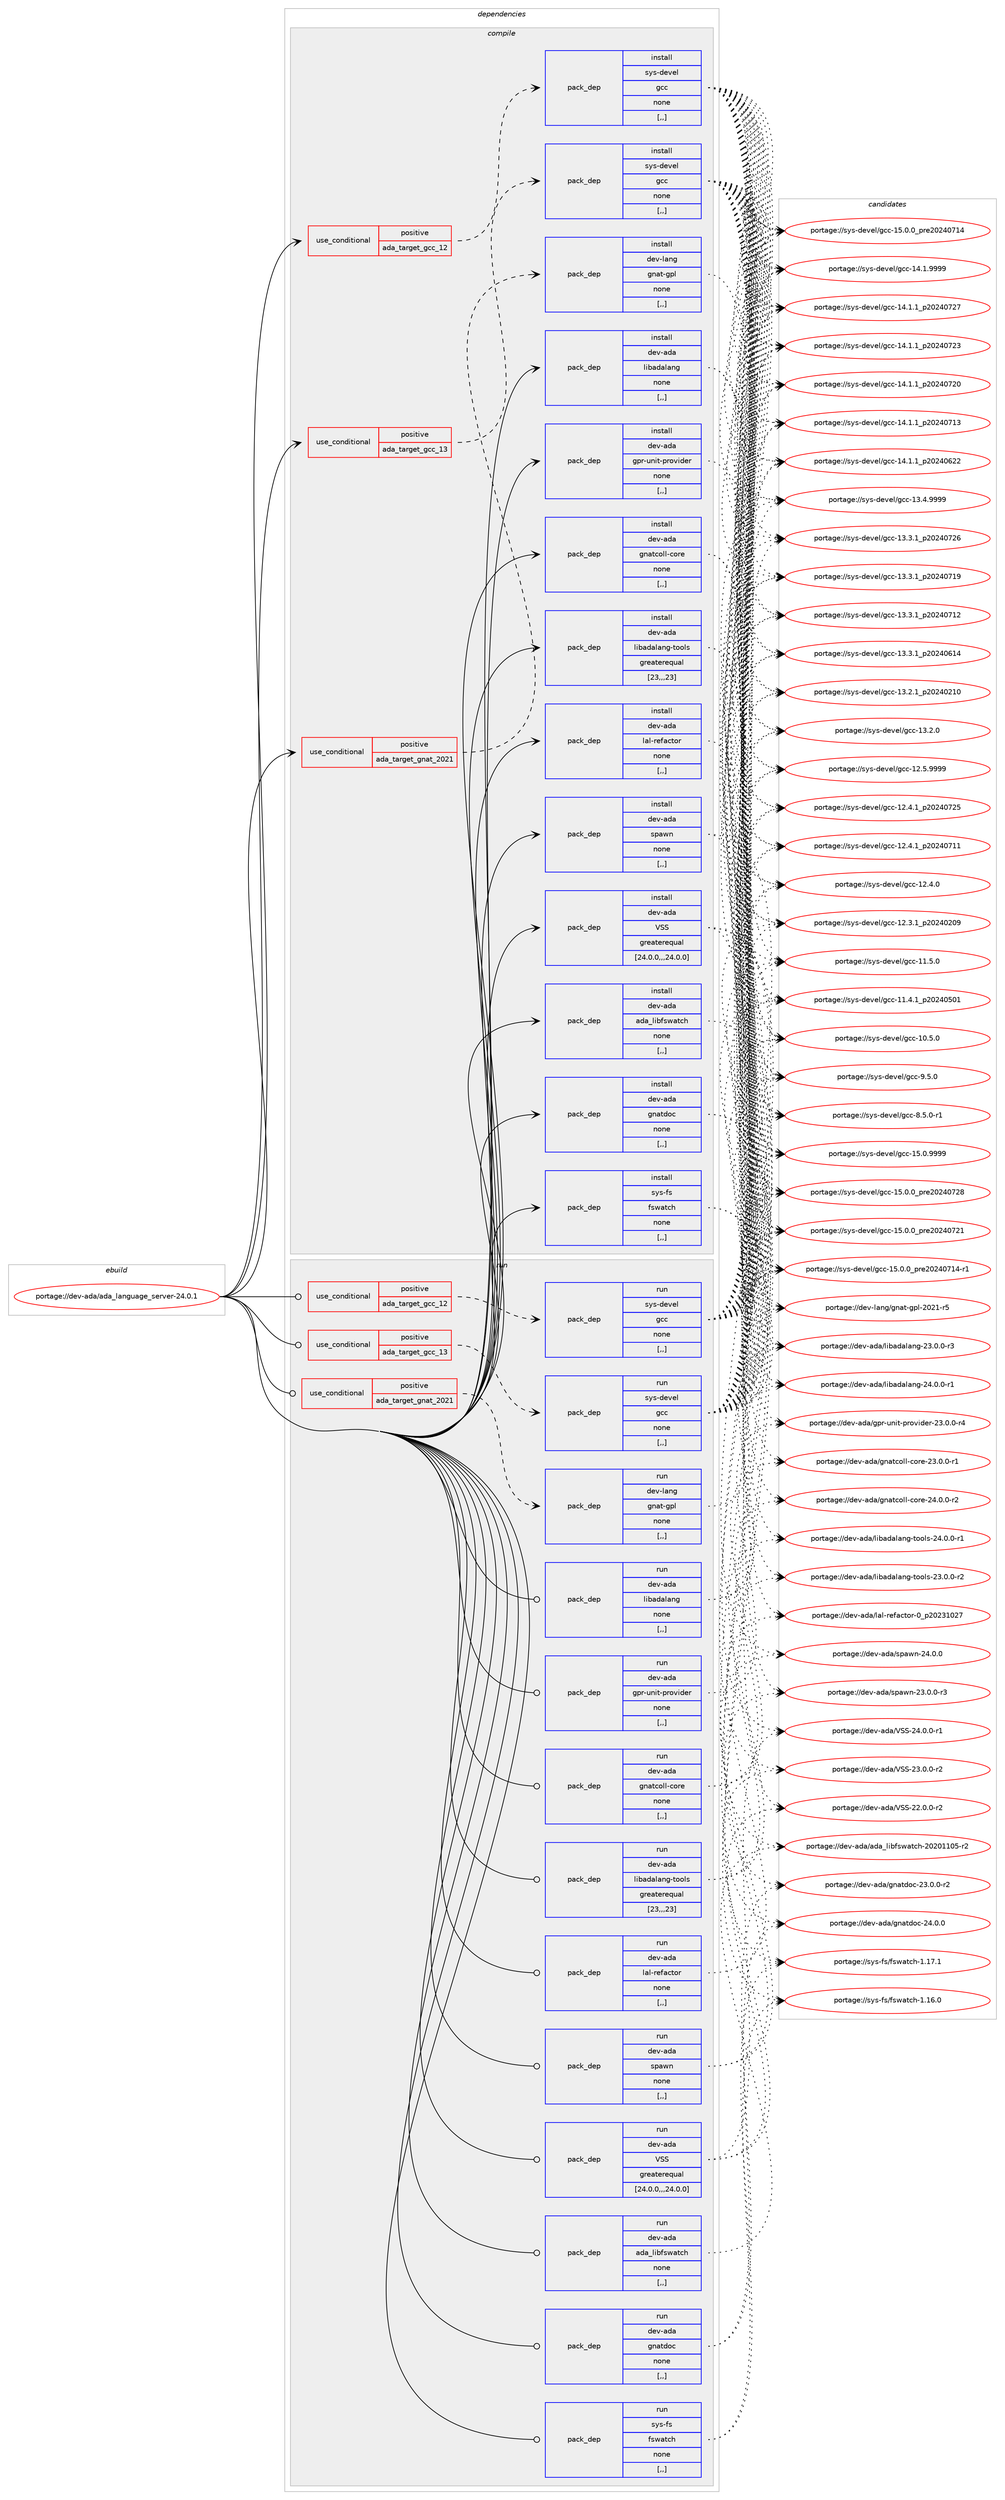 digraph prolog {

# *************
# Graph options
# *************

newrank=true;
concentrate=true;
compound=true;
graph [rankdir=LR,fontname=Helvetica,fontsize=10,ranksep=1.5];#, ranksep=2.5, nodesep=0.2];
edge  [arrowhead=vee];
node  [fontname=Helvetica,fontsize=10];

# **********
# The ebuild
# **********

subgraph cluster_leftcol {
color=gray;
label=<<i>ebuild</i>>;
id [label="portage://dev-ada/ada_language_server-24.0.1", color=red, width=4, href="../dev-ada/ada_language_server-24.0.1.svg"];
}

# ****************
# The dependencies
# ****************

subgraph cluster_midcol {
color=gray;
label=<<i>dependencies</i>>;
subgraph cluster_compile {
fillcolor="#eeeeee";
style=filled;
label=<<i>compile</i>>;
subgraph cond16474 {
dependency63810 [label=<<TABLE BORDER="0" CELLBORDER="1" CELLSPACING="0" CELLPADDING="4"><TR><TD ROWSPAN="3" CELLPADDING="10">use_conditional</TD></TR><TR><TD>positive</TD></TR><TR><TD>ada_target_gcc_12</TD></TR></TABLE>>, shape=none, color=red];
subgraph pack46416 {
dependency63811 [label=<<TABLE BORDER="0" CELLBORDER="1" CELLSPACING="0" CELLPADDING="4" WIDTH="220"><TR><TD ROWSPAN="6" CELLPADDING="30">pack_dep</TD></TR><TR><TD WIDTH="110">install</TD></TR><TR><TD>sys-devel</TD></TR><TR><TD>gcc</TD></TR><TR><TD>none</TD></TR><TR><TD>[,,]</TD></TR></TABLE>>, shape=none, color=blue];
}
dependency63810:e -> dependency63811:w [weight=20,style="dashed",arrowhead="vee"];
}
id:e -> dependency63810:w [weight=20,style="solid",arrowhead="vee"];
subgraph cond16475 {
dependency63812 [label=<<TABLE BORDER="0" CELLBORDER="1" CELLSPACING="0" CELLPADDING="4"><TR><TD ROWSPAN="3" CELLPADDING="10">use_conditional</TD></TR><TR><TD>positive</TD></TR><TR><TD>ada_target_gcc_13</TD></TR></TABLE>>, shape=none, color=red];
subgraph pack46417 {
dependency63813 [label=<<TABLE BORDER="0" CELLBORDER="1" CELLSPACING="0" CELLPADDING="4" WIDTH="220"><TR><TD ROWSPAN="6" CELLPADDING="30">pack_dep</TD></TR><TR><TD WIDTH="110">install</TD></TR><TR><TD>sys-devel</TD></TR><TR><TD>gcc</TD></TR><TR><TD>none</TD></TR><TR><TD>[,,]</TD></TR></TABLE>>, shape=none, color=blue];
}
dependency63812:e -> dependency63813:w [weight=20,style="dashed",arrowhead="vee"];
}
id:e -> dependency63812:w [weight=20,style="solid",arrowhead="vee"];
subgraph cond16476 {
dependency63814 [label=<<TABLE BORDER="0" CELLBORDER="1" CELLSPACING="0" CELLPADDING="4"><TR><TD ROWSPAN="3" CELLPADDING="10">use_conditional</TD></TR><TR><TD>positive</TD></TR><TR><TD>ada_target_gnat_2021</TD></TR></TABLE>>, shape=none, color=red];
subgraph pack46418 {
dependency63815 [label=<<TABLE BORDER="0" CELLBORDER="1" CELLSPACING="0" CELLPADDING="4" WIDTH="220"><TR><TD ROWSPAN="6" CELLPADDING="30">pack_dep</TD></TR><TR><TD WIDTH="110">install</TD></TR><TR><TD>dev-lang</TD></TR><TR><TD>gnat-gpl</TD></TR><TR><TD>none</TD></TR><TR><TD>[,,]</TD></TR></TABLE>>, shape=none, color=blue];
}
dependency63814:e -> dependency63815:w [weight=20,style="dashed",arrowhead="vee"];
}
id:e -> dependency63814:w [weight=20,style="solid",arrowhead="vee"];
subgraph pack46419 {
dependency63816 [label=<<TABLE BORDER="0" CELLBORDER="1" CELLSPACING="0" CELLPADDING="4" WIDTH="220"><TR><TD ROWSPAN="6" CELLPADDING="30">pack_dep</TD></TR><TR><TD WIDTH="110">install</TD></TR><TR><TD>dev-ada</TD></TR><TR><TD>VSS</TD></TR><TR><TD>greaterequal</TD></TR><TR><TD>[24.0.0,,,24.0.0]</TD></TR></TABLE>>, shape=none, color=blue];
}
id:e -> dependency63816:w [weight=20,style="solid",arrowhead="vee"];
subgraph pack46420 {
dependency63817 [label=<<TABLE BORDER="0" CELLBORDER="1" CELLSPACING="0" CELLPADDING="4" WIDTH="220"><TR><TD ROWSPAN="6" CELLPADDING="30">pack_dep</TD></TR><TR><TD WIDTH="110">install</TD></TR><TR><TD>dev-ada</TD></TR><TR><TD>ada_libfswatch</TD></TR><TR><TD>none</TD></TR><TR><TD>[,,]</TD></TR></TABLE>>, shape=none, color=blue];
}
id:e -> dependency63817:w [weight=20,style="solid",arrowhead="vee"];
subgraph pack46421 {
dependency63818 [label=<<TABLE BORDER="0" CELLBORDER="1" CELLSPACING="0" CELLPADDING="4" WIDTH="220"><TR><TD ROWSPAN="6" CELLPADDING="30">pack_dep</TD></TR><TR><TD WIDTH="110">install</TD></TR><TR><TD>dev-ada</TD></TR><TR><TD>gnatcoll-core</TD></TR><TR><TD>none</TD></TR><TR><TD>[,,]</TD></TR></TABLE>>, shape=none, color=blue];
}
id:e -> dependency63818:w [weight=20,style="solid",arrowhead="vee"];
subgraph pack46422 {
dependency63819 [label=<<TABLE BORDER="0" CELLBORDER="1" CELLSPACING="0" CELLPADDING="4" WIDTH="220"><TR><TD ROWSPAN="6" CELLPADDING="30">pack_dep</TD></TR><TR><TD WIDTH="110">install</TD></TR><TR><TD>dev-ada</TD></TR><TR><TD>gnatdoc</TD></TR><TR><TD>none</TD></TR><TR><TD>[,,]</TD></TR></TABLE>>, shape=none, color=blue];
}
id:e -> dependency63819:w [weight=20,style="solid",arrowhead="vee"];
subgraph pack46423 {
dependency63820 [label=<<TABLE BORDER="0" CELLBORDER="1" CELLSPACING="0" CELLPADDING="4" WIDTH="220"><TR><TD ROWSPAN="6" CELLPADDING="30">pack_dep</TD></TR><TR><TD WIDTH="110">install</TD></TR><TR><TD>dev-ada</TD></TR><TR><TD>gpr-unit-provider</TD></TR><TR><TD>none</TD></TR><TR><TD>[,,]</TD></TR></TABLE>>, shape=none, color=blue];
}
id:e -> dependency63820:w [weight=20,style="solid",arrowhead="vee"];
subgraph pack46424 {
dependency63821 [label=<<TABLE BORDER="0" CELLBORDER="1" CELLSPACING="0" CELLPADDING="4" WIDTH="220"><TR><TD ROWSPAN="6" CELLPADDING="30">pack_dep</TD></TR><TR><TD WIDTH="110">install</TD></TR><TR><TD>dev-ada</TD></TR><TR><TD>lal-refactor</TD></TR><TR><TD>none</TD></TR><TR><TD>[,,]</TD></TR></TABLE>>, shape=none, color=blue];
}
id:e -> dependency63821:w [weight=20,style="solid",arrowhead="vee"];
subgraph pack46425 {
dependency63822 [label=<<TABLE BORDER="0" CELLBORDER="1" CELLSPACING="0" CELLPADDING="4" WIDTH="220"><TR><TD ROWSPAN="6" CELLPADDING="30">pack_dep</TD></TR><TR><TD WIDTH="110">install</TD></TR><TR><TD>dev-ada</TD></TR><TR><TD>libadalang</TD></TR><TR><TD>none</TD></TR><TR><TD>[,,]</TD></TR></TABLE>>, shape=none, color=blue];
}
id:e -> dependency63822:w [weight=20,style="solid",arrowhead="vee"];
subgraph pack46426 {
dependency63823 [label=<<TABLE BORDER="0" CELLBORDER="1" CELLSPACING="0" CELLPADDING="4" WIDTH="220"><TR><TD ROWSPAN="6" CELLPADDING="30">pack_dep</TD></TR><TR><TD WIDTH="110">install</TD></TR><TR><TD>dev-ada</TD></TR><TR><TD>libadalang-tools</TD></TR><TR><TD>greaterequal</TD></TR><TR><TD>[23,,,23]</TD></TR></TABLE>>, shape=none, color=blue];
}
id:e -> dependency63823:w [weight=20,style="solid",arrowhead="vee"];
subgraph pack46427 {
dependency63824 [label=<<TABLE BORDER="0" CELLBORDER="1" CELLSPACING="0" CELLPADDING="4" WIDTH="220"><TR><TD ROWSPAN="6" CELLPADDING="30">pack_dep</TD></TR><TR><TD WIDTH="110">install</TD></TR><TR><TD>dev-ada</TD></TR><TR><TD>spawn</TD></TR><TR><TD>none</TD></TR><TR><TD>[,,]</TD></TR></TABLE>>, shape=none, color=blue];
}
id:e -> dependency63824:w [weight=20,style="solid",arrowhead="vee"];
subgraph pack46428 {
dependency63825 [label=<<TABLE BORDER="0" CELLBORDER="1" CELLSPACING="0" CELLPADDING="4" WIDTH="220"><TR><TD ROWSPAN="6" CELLPADDING="30">pack_dep</TD></TR><TR><TD WIDTH="110">install</TD></TR><TR><TD>sys-fs</TD></TR><TR><TD>fswatch</TD></TR><TR><TD>none</TD></TR><TR><TD>[,,]</TD></TR></TABLE>>, shape=none, color=blue];
}
id:e -> dependency63825:w [weight=20,style="solid",arrowhead="vee"];
}
subgraph cluster_compileandrun {
fillcolor="#eeeeee";
style=filled;
label=<<i>compile and run</i>>;
}
subgraph cluster_run {
fillcolor="#eeeeee";
style=filled;
label=<<i>run</i>>;
subgraph cond16477 {
dependency63826 [label=<<TABLE BORDER="0" CELLBORDER="1" CELLSPACING="0" CELLPADDING="4"><TR><TD ROWSPAN="3" CELLPADDING="10">use_conditional</TD></TR><TR><TD>positive</TD></TR><TR><TD>ada_target_gcc_12</TD></TR></TABLE>>, shape=none, color=red];
subgraph pack46429 {
dependency63827 [label=<<TABLE BORDER="0" CELLBORDER="1" CELLSPACING="0" CELLPADDING="4" WIDTH="220"><TR><TD ROWSPAN="6" CELLPADDING="30">pack_dep</TD></TR><TR><TD WIDTH="110">run</TD></TR><TR><TD>sys-devel</TD></TR><TR><TD>gcc</TD></TR><TR><TD>none</TD></TR><TR><TD>[,,]</TD></TR></TABLE>>, shape=none, color=blue];
}
dependency63826:e -> dependency63827:w [weight=20,style="dashed",arrowhead="vee"];
}
id:e -> dependency63826:w [weight=20,style="solid",arrowhead="odot"];
subgraph cond16478 {
dependency63828 [label=<<TABLE BORDER="0" CELLBORDER="1" CELLSPACING="0" CELLPADDING="4"><TR><TD ROWSPAN="3" CELLPADDING="10">use_conditional</TD></TR><TR><TD>positive</TD></TR><TR><TD>ada_target_gcc_13</TD></TR></TABLE>>, shape=none, color=red];
subgraph pack46430 {
dependency63829 [label=<<TABLE BORDER="0" CELLBORDER="1" CELLSPACING="0" CELLPADDING="4" WIDTH="220"><TR><TD ROWSPAN="6" CELLPADDING="30">pack_dep</TD></TR><TR><TD WIDTH="110">run</TD></TR><TR><TD>sys-devel</TD></TR><TR><TD>gcc</TD></TR><TR><TD>none</TD></TR><TR><TD>[,,]</TD></TR></TABLE>>, shape=none, color=blue];
}
dependency63828:e -> dependency63829:w [weight=20,style="dashed",arrowhead="vee"];
}
id:e -> dependency63828:w [weight=20,style="solid",arrowhead="odot"];
subgraph cond16479 {
dependency63830 [label=<<TABLE BORDER="0" CELLBORDER="1" CELLSPACING="0" CELLPADDING="4"><TR><TD ROWSPAN="3" CELLPADDING="10">use_conditional</TD></TR><TR><TD>positive</TD></TR><TR><TD>ada_target_gnat_2021</TD></TR></TABLE>>, shape=none, color=red];
subgraph pack46431 {
dependency63831 [label=<<TABLE BORDER="0" CELLBORDER="1" CELLSPACING="0" CELLPADDING="4" WIDTH="220"><TR><TD ROWSPAN="6" CELLPADDING="30">pack_dep</TD></TR><TR><TD WIDTH="110">run</TD></TR><TR><TD>dev-lang</TD></TR><TR><TD>gnat-gpl</TD></TR><TR><TD>none</TD></TR><TR><TD>[,,]</TD></TR></TABLE>>, shape=none, color=blue];
}
dependency63830:e -> dependency63831:w [weight=20,style="dashed",arrowhead="vee"];
}
id:e -> dependency63830:w [weight=20,style="solid",arrowhead="odot"];
subgraph pack46432 {
dependency63832 [label=<<TABLE BORDER="0" CELLBORDER="1" CELLSPACING="0" CELLPADDING="4" WIDTH="220"><TR><TD ROWSPAN="6" CELLPADDING="30">pack_dep</TD></TR><TR><TD WIDTH="110">run</TD></TR><TR><TD>dev-ada</TD></TR><TR><TD>VSS</TD></TR><TR><TD>greaterequal</TD></TR><TR><TD>[24.0.0,,,24.0.0]</TD></TR></TABLE>>, shape=none, color=blue];
}
id:e -> dependency63832:w [weight=20,style="solid",arrowhead="odot"];
subgraph pack46433 {
dependency63833 [label=<<TABLE BORDER="0" CELLBORDER="1" CELLSPACING="0" CELLPADDING="4" WIDTH="220"><TR><TD ROWSPAN="6" CELLPADDING="30">pack_dep</TD></TR><TR><TD WIDTH="110">run</TD></TR><TR><TD>dev-ada</TD></TR><TR><TD>ada_libfswatch</TD></TR><TR><TD>none</TD></TR><TR><TD>[,,]</TD></TR></TABLE>>, shape=none, color=blue];
}
id:e -> dependency63833:w [weight=20,style="solid",arrowhead="odot"];
subgraph pack46434 {
dependency63834 [label=<<TABLE BORDER="0" CELLBORDER="1" CELLSPACING="0" CELLPADDING="4" WIDTH="220"><TR><TD ROWSPAN="6" CELLPADDING="30">pack_dep</TD></TR><TR><TD WIDTH="110">run</TD></TR><TR><TD>dev-ada</TD></TR><TR><TD>gnatcoll-core</TD></TR><TR><TD>none</TD></TR><TR><TD>[,,]</TD></TR></TABLE>>, shape=none, color=blue];
}
id:e -> dependency63834:w [weight=20,style="solid",arrowhead="odot"];
subgraph pack46435 {
dependency63835 [label=<<TABLE BORDER="0" CELLBORDER="1" CELLSPACING="0" CELLPADDING="4" WIDTH="220"><TR><TD ROWSPAN="6" CELLPADDING="30">pack_dep</TD></TR><TR><TD WIDTH="110">run</TD></TR><TR><TD>dev-ada</TD></TR><TR><TD>gnatdoc</TD></TR><TR><TD>none</TD></TR><TR><TD>[,,]</TD></TR></TABLE>>, shape=none, color=blue];
}
id:e -> dependency63835:w [weight=20,style="solid",arrowhead="odot"];
subgraph pack46436 {
dependency63836 [label=<<TABLE BORDER="0" CELLBORDER="1" CELLSPACING="0" CELLPADDING="4" WIDTH="220"><TR><TD ROWSPAN="6" CELLPADDING="30">pack_dep</TD></TR><TR><TD WIDTH="110">run</TD></TR><TR><TD>dev-ada</TD></TR><TR><TD>gpr-unit-provider</TD></TR><TR><TD>none</TD></TR><TR><TD>[,,]</TD></TR></TABLE>>, shape=none, color=blue];
}
id:e -> dependency63836:w [weight=20,style="solid",arrowhead="odot"];
subgraph pack46437 {
dependency63837 [label=<<TABLE BORDER="0" CELLBORDER="1" CELLSPACING="0" CELLPADDING="4" WIDTH="220"><TR><TD ROWSPAN="6" CELLPADDING="30">pack_dep</TD></TR><TR><TD WIDTH="110">run</TD></TR><TR><TD>dev-ada</TD></TR><TR><TD>lal-refactor</TD></TR><TR><TD>none</TD></TR><TR><TD>[,,]</TD></TR></TABLE>>, shape=none, color=blue];
}
id:e -> dependency63837:w [weight=20,style="solid",arrowhead="odot"];
subgraph pack46438 {
dependency63838 [label=<<TABLE BORDER="0" CELLBORDER="1" CELLSPACING="0" CELLPADDING="4" WIDTH="220"><TR><TD ROWSPAN="6" CELLPADDING="30">pack_dep</TD></TR><TR><TD WIDTH="110">run</TD></TR><TR><TD>dev-ada</TD></TR><TR><TD>libadalang</TD></TR><TR><TD>none</TD></TR><TR><TD>[,,]</TD></TR></TABLE>>, shape=none, color=blue];
}
id:e -> dependency63838:w [weight=20,style="solid",arrowhead="odot"];
subgraph pack46439 {
dependency63839 [label=<<TABLE BORDER="0" CELLBORDER="1" CELLSPACING="0" CELLPADDING="4" WIDTH="220"><TR><TD ROWSPAN="6" CELLPADDING="30">pack_dep</TD></TR><TR><TD WIDTH="110">run</TD></TR><TR><TD>dev-ada</TD></TR><TR><TD>libadalang-tools</TD></TR><TR><TD>greaterequal</TD></TR><TR><TD>[23,,,23]</TD></TR></TABLE>>, shape=none, color=blue];
}
id:e -> dependency63839:w [weight=20,style="solid",arrowhead="odot"];
subgraph pack46440 {
dependency63840 [label=<<TABLE BORDER="0" CELLBORDER="1" CELLSPACING="0" CELLPADDING="4" WIDTH="220"><TR><TD ROWSPAN="6" CELLPADDING="30">pack_dep</TD></TR><TR><TD WIDTH="110">run</TD></TR><TR><TD>dev-ada</TD></TR><TR><TD>spawn</TD></TR><TR><TD>none</TD></TR><TR><TD>[,,]</TD></TR></TABLE>>, shape=none, color=blue];
}
id:e -> dependency63840:w [weight=20,style="solid",arrowhead="odot"];
subgraph pack46441 {
dependency63841 [label=<<TABLE BORDER="0" CELLBORDER="1" CELLSPACING="0" CELLPADDING="4" WIDTH="220"><TR><TD ROWSPAN="6" CELLPADDING="30">pack_dep</TD></TR><TR><TD WIDTH="110">run</TD></TR><TR><TD>sys-fs</TD></TR><TR><TD>fswatch</TD></TR><TR><TD>none</TD></TR><TR><TD>[,,]</TD></TR></TABLE>>, shape=none, color=blue];
}
id:e -> dependency63841:w [weight=20,style="solid",arrowhead="odot"];
}
}

# **************
# The candidates
# **************

subgraph cluster_choices {
rank=same;
color=gray;
label=<<i>candidates</i>>;

subgraph choice46416 {
color=black;
nodesep=1;
choice1151211154510010111810110847103999945495346484657575757 [label="portage://sys-devel/gcc-15.0.9999", color=red, width=4,href="../sys-devel/gcc-15.0.9999.svg"];
choice1151211154510010111810110847103999945495346484648951121141015048505248555056 [label="portage://sys-devel/gcc-15.0.0_pre20240728", color=red, width=4,href="../sys-devel/gcc-15.0.0_pre20240728.svg"];
choice1151211154510010111810110847103999945495346484648951121141015048505248555049 [label="portage://sys-devel/gcc-15.0.0_pre20240721", color=red, width=4,href="../sys-devel/gcc-15.0.0_pre20240721.svg"];
choice11512111545100101118101108471039999454953464846489511211410150485052485549524511449 [label="portage://sys-devel/gcc-15.0.0_pre20240714-r1", color=red, width=4,href="../sys-devel/gcc-15.0.0_pre20240714-r1.svg"];
choice1151211154510010111810110847103999945495346484648951121141015048505248554952 [label="portage://sys-devel/gcc-15.0.0_pre20240714", color=red, width=4,href="../sys-devel/gcc-15.0.0_pre20240714.svg"];
choice1151211154510010111810110847103999945495246494657575757 [label="portage://sys-devel/gcc-14.1.9999", color=red, width=4,href="../sys-devel/gcc-14.1.9999.svg"];
choice1151211154510010111810110847103999945495246494649951125048505248555055 [label="portage://sys-devel/gcc-14.1.1_p20240727", color=red, width=4,href="../sys-devel/gcc-14.1.1_p20240727.svg"];
choice1151211154510010111810110847103999945495246494649951125048505248555051 [label="portage://sys-devel/gcc-14.1.1_p20240723", color=red, width=4,href="../sys-devel/gcc-14.1.1_p20240723.svg"];
choice1151211154510010111810110847103999945495246494649951125048505248555048 [label="portage://sys-devel/gcc-14.1.1_p20240720", color=red, width=4,href="../sys-devel/gcc-14.1.1_p20240720.svg"];
choice1151211154510010111810110847103999945495246494649951125048505248554951 [label="portage://sys-devel/gcc-14.1.1_p20240713", color=red, width=4,href="../sys-devel/gcc-14.1.1_p20240713.svg"];
choice1151211154510010111810110847103999945495246494649951125048505248545050 [label="portage://sys-devel/gcc-14.1.1_p20240622", color=red, width=4,href="../sys-devel/gcc-14.1.1_p20240622.svg"];
choice1151211154510010111810110847103999945495146524657575757 [label="portage://sys-devel/gcc-13.4.9999", color=red, width=4,href="../sys-devel/gcc-13.4.9999.svg"];
choice1151211154510010111810110847103999945495146514649951125048505248555054 [label="portage://sys-devel/gcc-13.3.1_p20240726", color=red, width=4,href="../sys-devel/gcc-13.3.1_p20240726.svg"];
choice1151211154510010111810110847103999945495146514649951125048505248554957 [label="portage://sys-devel/gcc-13.3.1_p20240719", color=red, width=4,href="../sys-devel/gcc-13.3.1_p20240719.svg"];
choice1151211154510010111810110847103999945495146514649951125048505248554950 [label="portage://sys-devel/gcc-13.3.1_p20240712", color=red, width=4,href="../sys-devel/gcc-13.3.1_p20240712.svg"];
choice1151211154510010111810110847103999945495146514649951125048505248544952 [label="portage://sys-devel/gcc-13.3.1_p20240614", color=red, width=4,href="../sys-devel/gcc-13.3.1_p20240614.svg"];
choice1151211154510010111810110847103999945495146504649951125048505248504948 [label="portage://sys-devel/gcc-13.2.1_p20240210", color=red, width=4,href="../sys-devel/gcc-13.2.1_p20240210.svg"];
choice1151211154510010111810110847103999945495146504648 [label="portage://sys-devel/gcc-13.2.0", color=red, width=4,href="../sys-devel/gcc-13.2.0.svg"];
choice1151211154510010111810110847103999945495046534657575757 [label="portage://sys-devel/gcc-12.5.9999", color=red, width=4,href="../sys-devel/gcc-12.5.9999.svg"];
choice1151211154510010111810110847103999945495046524649951125048505248555053 [label="portage://sys-devel/gcc-12.4.1_p20240725", color=red, width=4,href="../sys-devel/gcc-12.4.1_p20240725.svg"];
choice1151211154510010111810110847103999945495046524649951125048505248554949 [label="portage://sys-devel/gcc-12.4.1_p20240711", color=red, width=4,href="../sys-devel/gcc-12.4.1_p20240711.svg"];
choice1151211154510010111810110847103999945495046524648 [label="portage://sys-devel/gcc-12.4.0", color=red, width=4,href="../sys-devel/gcc-12.4.0.svg"];
choice1151211154510010111810110847103999945495046514649951125048505248504857 [label="portage://sys-devel/gcc-12.3.1_p20240209", color=red, width=4,href="../sys-devel/gcc-12.3.1_p20240209.svg"];
choice1151211154510010111810110847103999945494946534648 [label="portage://sys-devel/gcc-11.5.0", color=red, width=4,href="../sys-devel/gcc-11.5.0.svg"];
choice1151211154510010111810110847103999945494946524649951125048505248534849 [label="portage://sys-devel/gcc-11.4.1_p20240501", color=red, width=4,href="../sys-devel/gcc-11.4.1_p20240501.svg"];
choice1151211154510010111810110847103999945494846534648 [label="portage://sys-devel/gcc-10.5.0", color=red, width=4,href="../sys-devel/gcc-10.5.0.svg"];
choice11512111545100101118101108471039999455746534648 [label="portage://sys-devel/gcc-9.5.0", color=red, width=4,href="../sys-devel/gcc-9.5.0.svg"];
choice115121115451001011181011084710399994556465346484511449 [label="portage://sys-devel/gcc-8.5.0-r1", color=red, width=4,href="../sys-devel/gcc-8.5.0-r1.svg"];
dependency63811:e -> choice1151211154510010111810110847103999945495346484657575757:w [style=dotted,weight="100"];
dependency63811:e -> choice1151211154510010111810110847103999945495346484648951121141015048505248555056:w [style=dotted,weight="100"];
dependency63811:e -> choice1151211154510010111810110847103999945495346484648951121141015048505248555049:w [style=dotted,weight="100"];
dependency63811:e -> choice11512111545100101118101108471039999454953464846489511211410150485052485549524511449:w [style=dotted,weight="100"];
dependency63811:e -> choice1151211154510010111810110847103999945495346484648951121141015048505248554952:w [style=dotted,weight="100"];
dependency63811:e -> choice1151211154510010111810110847103999945495246494657575757:w [style=dotted,weight="100"];
dependency63811:e -> choice1151211154510010111810110847103999945495246494649951125048505248555055:w [style=dotted,weight="100"];
dependency63811:e -> choice1151211154510010111810110847103999945495246494649951125048505248555051:w [style=dotted,weight="100"];
dependency63811:e -> choice1151211154510010111810110847103999945495246494649951125048505248555048:w [style=dotted,weight="100"];
dependency63811:e -> choice1151211154510010111810110847103999945495246494649951125048505248554951:w [style=dotted,weight="100"];
dependency63811:e -> choice1151211154510010111810110847103999945495246494649951125048505248545050:w [style=dotted,weight="100"];
dependency63811:e -> choice1151211154510010111810110847103999945495146524657575757:w [style=dotted,weight="100"];
dependency63811:e -> choice1151211154510010111810110847103999945495146514649951125048505248555054:w [style=dotted,weight="100"];
dependency63811:e -> choice1151211154510010111810110847103999945495146514649951125048505248554957:w [style=dotted,weight="100"];
dependency63811:e -> choice1151211154510010111810110847103999945495146514649951125048505248554950:w [style=dotted,weight="100"];
dependency63811:e -> choice1151211154510010111810110847103999945495146514649951125048505248544952:w [style=dotted,weight="100"];
dependency63811:e -> choice1151211154510010111810110847103999945495146504649951125048505248504948:w [style=dotted,weight="100"];
dependency63811:e -> choice1151211154510010111810110847103999945495146504648:w [style=dotted,weight="100"];
dependency63811:e -> choice1151211154510010111810110847103999945495046534657575757:w [style=dotted,weight="100"];
dependency63811:e -> choice1151211154510010111810110847103999945495046524649951125048505248555053:w [style=dotted,weight="100"];
dependency63811:e -> choice1151211154510010111810110847103999945495046524649951125048505248554949:w [style=dotted,weight="100"];
dependency63811:e -> choice1151211154510010111810110847103999945495046524648:w [style=dotted,weight="100"];
dependency63811:e -> choice1151211154510010111810110847103999945495046514649951125048505248504857:w [style=dotted,weight="100"];
dependency63811:e -> choice1151211154510010111810110847103999945494946534648:w [style=dotted,weight="100"];
dependency63811:e -> choice1151211154510010111810110847103999945494946524649951125048505248534849:w [style=dotted,weight="100"];
dependency63811:e -> choice1151211154510010111810110847103999945494846534648:w [style=dotted,weight="100"];
dependency63811:e -> choice11512111545100101118101108471039999455746534648:w [style=dotted,weight="100"];
dependency63811:e -> choice115121115451001011181011084710399994556465346484511449:w [style=dotted,weight="100"];
}
subgraph choice46417 {
color=black;
nodesep=1;
choice1151211154510010111810110847103999945495346484657575757 [label="portage://sys-devel/gcc-15.0.9999", color=red, width=4,href="../sys-devel/gcc-15.0.9999.svg"];
choice1151211154510010111810110847103999945495346484648951121141015048505248555056 [label="portage://sys-devel/gcc-15.0.0_pre20240728", color=red, width=4,href="../sys-devel/gcc-15.0.0_pre20240728.svg"];
choice1151211154510010111810110847103999945495346484648951121141015048505248555049 [label="portage://sys-devel/gcc-15.0.0_pre20240721", color=red, width=4,href="../sys-devel/gcc-15.0.0_pre20240721.svg"];
choice11512111545100101118101108471039999454953464846489511211410150485052485549524511449 [label="portage://sys-devel/gcc-15.0.0_pre20240714-r1", color=red, width=4,href="../sys-devel/gcc-15.0.0_pre20240714-r1.svg"];
choice1151211154510010111810110847103999945495346484648951121141015048505248554952 [label="portage://sys-devel/gcc-15.0.0_pre20240714", color=red, width=4,href="../sys-devel/gcc-15.0.0_pre20240714.svg"];
choice1151211154510010111810110847103999945495246494657575757 [label="portage://sys-devel/gcc-14.1.9999", color=red, width=4,href="../sys-devel/gcc-14.1.9999.svg"];
choice1151211154510010111810110847103999945495246494649951125048505248555055 [label="portage://sys-devel/gcc-14.1.1_p20240727", color=red, width=4,href="../sys-devel/gcc-14.1.1_p20240727.svg"];
choice1151211154510010111810110847103999945495246494649951125048505248555051 [label="portage://sys-devel/gcc-14.1.1_p20240723", color=red, width=4,href="../sys-devel/gcc-14.1.1_p20240723.svg"];
choice1151211154510010111810110847103999945495246494649951125048505248555048 [label="portage://sys-devel/gcc-14.1.1_p20240720", color=red, width=4,href="../sys-devel/gcc-14.1.1_p20240720.svg"];
choice1151211154510010111810110847103999945495246494649951125048505248554951 [label="portage://sys-devel/gcc-14.1.1_p20240713", color=red, width=4,href="../sys-devel/gcc-14.1.1_p20240713.svg"];
choice1151211154510010111810110847103999945495246494649951125048505248545050 [label="portage://sys-devel/gcc-14.1.1_p20240622", color=red, width=4,href="../sys-devel/gcc-14.1.1_p20240622.svg"];
choice1151211154510010111810110847103999945495146524657575757 [label="portage://sys-devel/gcc-13.4.9999", color=red, width=4,href="../sys-devel/gcc-13.4.9999.svg"];
choice1151211154510010111810110847103999945495146514649951125048505248555054 [label="portage://sys-devel/gcc-13.3.1_p20240726", color=red, width=4,href="../sys-devel/gcc-13.3.1_p20240726.svg"];
choice1151211154510010111810110847103999945495146514649951125048505248554957 [label="portage://sys-devel/gcc-13.3.1_p20240719", color=red, width=4,href="../sys-devel/gcc-13.3.1_p20240719.svg"];
choice1151211154510010111810110847103999945495146514649951125048505248554950 [label="portage://sys-devel/gcc-13.3.1_p20240712", color=red, width=4,href="../sys-devel/gcc-13.3.1_p20240712.svg"];
choice1151211154510010111810110847103999945495146514649951125048505248544952 [label="portage://sys-devel/gcc-13.3.1_p20240614", color=red, width=4,href="../sys-devel/gcc-13.3.1_p20240614.svg"];
choice1151211154510010111810110847103999945495146504649951125048505248504948 [label="portage://sys-devel/gcc-13.2.1_p20240210", color=red, width=4,href="../sys-devel/gcc-13.2.1_p20240210.svg"];
choice1151211154510010111810110847103999945495146504648 [label="portage://sys-devel/gcc-13.2.0", color=red, width=4,href="../sys-devel/gcc-13.2.0.svg"];
choice1151211154510010111810110847103999945495046534657575757 [label="portage://sys-devel/gcc-12.5.9999", color=red, width=4,href="../sys-devel/gcc-12.5.9999.svg"];
choice1151211154510010111810110847103999945495046524649951125048505248555053 [label="portage://sys-devel/gcc-12.4.1_p20240725", color=red, width=4,href="../sys-devel/gcc-12.4.1_p20240725.svg"];
choice1151211154510010111810110847103999945495046524649951125048505248554949 [label="portage://sys-devel/gcc-12.4.1_p20240711", color=red, width=4,href="../sys-devel/gcc-12.4.1_p20240711.svg"];
choice1151211154510010111810110847103999945495046524648 [label="portage://sys-devel/gcc-12.4.0", color=red, width=4,href="../sys-devel/gcc-12.4.0.svg"];
choice1151211154510010111810110847103999945495046514649951125048505248504857 [label="portage://sys-devel/gcc-12.3.1_p20240209", color=red, width=4,href="../sys-devel/gcc-12.3.1_p20240209.svg"];
choice1151211154510010111810110847103999945494946534648 [label="portage://sys-devel/gcc-11.5.0", color=red, width=4,href="../sys-devel/gcc-11.5.0.svg"];
choice1151211154510010111810110847103999945494946524649951125048505248534849 [label="portage://sys-devel/gcc-11.4.1_p20240501", color=red, width=4,href="../sys-devel/gcc-11.4.1_p20240501.svg"];
choice1151211154510010111810110847103999945494846534648 [label="portage://sys-devel/gcc-10.5.0", color=red, width=4,href="../sys-devel/gcc-10.5.0.svg"];
choice11512111545100101118101108471039999455746534648 [label="portage://sys-devel/gcc-9.5.0", color=red, width=4,href="../sys-devel/gcc-9.5.0.svg"];
choice115121115451001011181011084710399994556465346484511449 [label="portage://sys-devel/gcc-8.5.0-r1", color=red, width=4,href="../sys-devel/gcc-8.5.0-r1.svg"];
dependency63813:e -> choice1151211154510010111810110847103999945495346484657575757:w [style=dotted,weight="100"];
dependency63813:e -> choice1151211154510010111810110847103999945495346484648951121141015048505248555056:w [style=dotted,weight="100"];
dependency63813:e -> choice1151211154510010111810110847103999945495346484648951121141015048505248555049:w [style=dotted,weight="100"];
dependency63813:e -> choice11512111545100101118101108471039999454953464846489511211410150485052485549524511449:w [style=dotted,weight="100"];
dependency63813:e -> choice1151211154510010111810110847103999945495346484648951121141015048505248554952:w [style=dotted,weight="100"];
dependency63813:e -> choice1151211154510010111810110847103999945495246494657575757:w [style=dotted,weight="100"];
dependency63813:e -> choice1151211154510010111810110847103999945495246494649951125048505248555055:w [style=dotted,weight="100"];
dependency63813:e -> choice1151211154510010111810110847103999945495246494649951125048505248555051:w [style=dotted,weight="100"];
dependency63813:e -> choice1151211154510010111810110847103999945495246494649951125048505248555048:w [style=dotted,weight="100"];
dependency63813:e -> choice1151211154510010111810110847103999945495246494649951125048505248554951:w [style=dotted,weight="100"];
dependency63813:e -> choice1151211154510010111810110847103999945495246494649951125048505248545050:w [style=dotted,weight="100"];
dependency63813:e -> choice1151211154510010111810110847103999945495146524657575757:w [style=dotted,weight="100"];
dependency63813:e -> choice1151211154510010111810110847103999945495146514649951125048505248555054:w [style=dotted,weight="100"];
dependency63813:e -> choice1151211154510010111810110847103999945495146514649951125048505248554957:w [style=dotted,weight="100"];
dependency63813:e -> choice1151211154510010111810110847103999945495146514649951125048505248554950:w [style=dotted,weight="100"];
dependency63813:e -> choice1151211154510010111810110847103999945495146514649951125048505248544952:w [style=dotted,weight="100"];
dependency63813:e -> choice1151211154510010111810110847103999945495146504649951125048505248504948:w [style=dotted,weight="100"];
dependency63813:e -> choice1151211154510010111810110847103999945495146504648:w [style=dotted,weight="100"];
dependency63813:e -> choice1151211154510010111810110847103999945495046534657575757:w [style=dotted,weight="100"];
dependency63813:e -> choice1151211154510010111810110847103999945495046524649951125048505248555053:w [style=dotted,weight="100"];
dependency63813:e -> choice1151211154510010111810110847103999945495046524649951125048505248554949:w [style=dotted,weight="100"];
dependency63813:e -> choice1151211154510010111810110847103999945495046524648:w [style=dotted,weight="100"];
dependency63813:e -> choice1151211154510010111810110847103999945495046514649951125048505248504857:w [style=dotted,weight="100"];
dependency63813:e -> choice1151211154510010111810110847103999945494946534648:w [style=dotted,weight="100"];
dependency63813:e -> choice1151211154510010111810110847103999945494946524649951125048505248534849:w [style=dotted,weight="100"];
dependency63813:e -> choice1151211154510010111810110847103999945494846534648:w [style=dotted,weight="100"];
dependency63813:e -> choice11512111545100101118101108471039999455746534648:w [style=dotted,weight="100"];
dependency63813:e -> choice115121115451001011181011084710399994556465346484511449:w [style=dotted,weight="100"];
}
subgraph choice46418 {
color=black;
nodesep=1;
choice100101118451089711010347103110971164510311210845504850494511453 [label="portage://dev-lang/gnat-gpl-2021-r5", color=red, width=4,href="../dev-lang/gnat-gpl-2021-r5.svg"];
dependency63815:e -> choice100101118451089711010347103110971164510311210845504850494511453:w [style=dotted,weight="100"];
}
subgraph choice46419 {
color=black;
nodesep=1;
choice10010111845971009747868383455052464846484511449 [label="portage://dev-ada/VSS-24.0.0-r1", color=red, width=4,href="../dev-ada/VSS-24.0.0-r1.svg"];
choice10010111845971009747868383455051464846484511450 [label="portage://dev-ada/VSS-23.0.0-r2", color=red, width=4,href="../dev-ada/VSS-23.0.0-r2.svg"];
choice10010111845971009747868383455050464846484511450 [label="portage://dev-ada/VSS-22.0.0-r2", color=red, width=4,href="../dev-ada/VSS-22.0.0-r2.svg"];
dependency63816:e -> choice10010111845971009747868383455052464846484511449:w [style=dotted,weight="100"];
dependency63816:e -> choice10010111845971009747868383455051464846484511450:w [style=dotted,weight="100"];
dependency63816:e -> choice10010111845971009747868383455050464846484511450:w [style=dotted,weight="100"];
}
subgraph choice46420 {
color=black;
nodesep=1;
choice100101118459710097479710097951081059810211511997116991044550485048494948534511450 [label="portage://dev-ada/ada_libfswatch-20201105-r2", color=red, width=4,href="../dev-ada/ada_libfswatch-20201105-r2.svg"];
dependency63817:e -> choice100101118459710097479710097951081059810211511997116991044550485048494948534511450:w [style=dotted,weight="100"];
}
subgraph choice46421 {
color=black;
nodesep=1;
choice1001011184597100974710311097116991111081084599111114101455052464846484511450 [label="portage://dev-ada/gnatcoll-core-24.0.0-r2", color=red, width=4,href="../dev-ada/gnatcoll-core-24.0.0-r2.svg"];
choice1001011184597100974710311097116991111081084599111114101455051464846484511449 [label="portage://dev-ada/gnatcoll-core-23.0.0-r1", color=red, width=4,href="../dev-ada/gnatcoll-core-23.0.0-r1.svg"];
dependency63818:e -> choice1001011184597100974710311097116991111081084599111114101455052464846484511450:w [style=dotted,weight="100"];
dependency63818:e -> choice1001011184597100974710311097116991111081084599111114101455051464846484511449:w [style=dotted,weight="100"];
}
subgraph choice46422 {
color=black;
nodesep=1;
choice10010111845971009747103110971161001119945505246484648 [label="portage://dev-ada/gnatdoc-24.0.0", color=red, width=4,href="../dev-ada/gnatdoc-24.0.0.svg"];
choice100101118459710097471031109711610011199455051464846484511450 [label="portage://dev-ada/gnatdoc-23.0.0-r2", color=red, width=4,href="../dev-ada/gnatdoc-23.0.0-r2.svg"];
dependency63819:e -> choice10010111845971009747103110971161001119945505246484648:w [style=dotted,weight="100"];
dependency63819:e -> choice100101118459710097471031109711610011199455051464846484511450:w [style=dotted,weight="100"];
}
subgraph choice46423 {
color=black;
nodesep=1;
choice100101118459710097471031121144511711010511645112114111118105100101114455051464846484511452 [label="portage://dev-ada/gpr-unit-provider-23.0.0-r4", color=red, width=4,href="../dev-ada/gpr-unit-provider-23.0.0-r4.svg"];
dependency63820:e -> choice100101118459710097471031121144511711010511645112114111118105100101114455051464846484511452:w [style=dotted,weight="100"];
}
subgraph choice46424 {
color=black;
nodesep=1;
choice10010111845971009747108971084511410110297991161111144548951125048505149485055 [label="portage://dev-ada/lal-refactor-0_p20231027", color=red, width=4,href="../dev-ada/lal-refactor-0_p20231027.svg"];
dependency63821:e -> choice10010111845971009747108971084511410110297991161111144548951125048505149485055:w [style=dotted,weight="100"];
}
subgraph choice46425 {
color=black;
nodesep=1;
choice1001011184597100974710810598971009710897110103455052464846484511449 [label="portage://dev-ada/libadalang-24.0.0-r1", color=red, width=4,href="../dev-ada/libadalang-24.0.0-r1.svg"];
choice1001011184597100974710810598971009710897110103455051464846484511451 [label="portage://dev-ada/libadalang-23.0.0-r3", color=red, width=4,href="../dev-ada/libadalang-23.0.0-r3.svg"];
dependency63822:e -> choice1001011184597100974710810598971009710897110103455052464846484511449:w [style=dotted,weight="100"];
dependency63822:e -> choice1001011184597100974710810598971009710897110103455051464846484511451:w [style=dotted,weight="100"];
}
subgraph choice46426 {
color=black;
nodesep=1;
choice100101118459710097471081059897100971089711010345116111111108115455052464846484511449 [label="portage://dev-ada/libadalang-tools-24.0.0-r1", color=red, width=4,href="../dev-ada/libadalang-tools-24.0.0-r1.svg"];
choice100101118459710097471081059897100971089711010345116111111108115455051464846484511450 [label="portage://dev-ada/libadalang-tools-23.0.0-r2", color=red, width=4,href="../dev-ada/libadalang-tools-23.0.0-r2.svg"];
dependency63823:e -> choice100101118459710097471081059897100971089711010345116111111108115455052464846484511449:w [style=dotted,weight="100"];
dependency63823:e -> choice100101118459710097471081059897100971089711010345116111111108115455051464846484511450:w [style=dotted,weight="100"];
}
subgraph choice46427 {
color=black;
nodesep=1;
choice100101118459710097471151129711911045505246484648 [label="portage://dev-ada/spawn-24.0.0", color=red, width=4,href="../dev-ada/spawn-24.0.0.svg"];
choice1001011184597100974711511297119110455051464846484511451 [label="portage://dev-ada/spawn-23.0.0-r3", color=red, width=4,href="../dev-ada/spawn-23.0.0-r3.svg"];
dependency63824:e -> choice100101118459710097471151129711911045505246484648:w [style=dotted,weight="100"];
dependency63824:e -> choice1001011184597100974711511297119110455051464846484511451:w [style=dotted,weight="100"];
}
subgraph choice46428 {
color=black;
nodesep=1;
choice1151211154510211547102115119971169910445494649554649 [label="portage://sys-fs/fswatch-1.17.1", color=red, width=4,href="../sys-fs/fswatch-1.17.1.svg"];
choice1151211154510211547102115119971169910445494649544648 [label="portage://sys-fs/fswatch-1.16.0", color=red, width=4,href="../sys-fs/fswatch-1.16.0.svg"];
dependency63825:e -> choice1151211154510211547102115119971169910445494649554649:w [style=dotted,weight="100"];
dependency63825:e -> choice1151211154510211547102115119971169910445494649544648:w [style=dotted,weight="100"];
}
subgraph choice46429 {
color=black;
nodesep=1;
choice1151211154510010111810110847103999945495346484657575757 [label="portage://sys-devel/gcc-15.0.9999", color=red, width=4,href="../sys-devel/gcc-15.0.9999.svg"];
choice1151211154510010111810110847103999945495346484648951121141015048505248555056 [label="portage://sys-devel/gcc-15.0.0_pre20240728", color=red, width=4,href="../sys-devel/gcc-15.0.0_pre20240728.svg"];
choice1151211154510010111810110847103999945495346484648951121141015048505248555049 [label="portage://sys-devel/gcc-15.0.0_pre20240721", color=red, width=4,href="../sys-devel/gcc-15.0.0_pre20240721.svg"];
choice11512111545100101118101108471039999454953464846489511211410150485052485549524511449 [label="portage://sys-devel/gcc-15.0.0_pre20240714-r1", color=red, width=4,href="../sys-devel/gcc-15.0.0_pre20240714-r1.svg"];
choice1151211154510010111810110847103999945495346484648951121141015048505248554952 [label="portage://sys-devel/gcc-15.0.0_pre20240714", color=red, width=4,href="../sys-devel/gcc-15.0.0_pre20240714.svg"];
choice1151211154510010111810110847103999945495246494657575757 [label="portage://sys-devel/gcc-14.1.9999", color=red, width=4,href="../sys-devel/gcc-14.1.9999.svg"];
choice1151211154510010111810110847103999945495246494649951125048505248555055 [label="portage://sys-devel/gcc-14.1.1_p20240727", color=red, width=4,href="../sys-devel/gcc-14.1.1_p20240727.svg"];
choice1151211154510010111810110847103999945495246494649951125048505248555051 [label="portage://sys-devel/gcc-14.1.1_p20240723", color=red, width=4,href="../sys-devel/gcc-14.1.1_p20240723.svg"];
choice1151211154510010111810110847103999945495246494649951125048505248555048 [label="portage://sys-devel/gcc-14.1.1_p20240720", color=red, width=4,href="../sys-devel/gcc-14.1.1_p20240720.svg"];
choice1151211154510010111810110847103999945495246494649951125048505248554951 [label="portage://sys-devel/gcc-14.1.1_p20240713", color=red, width=4,href="../sys-devel/gcc-14.1.1_p20240713.svg"];
choice1151211154510010111810110847103999945495246494649951125048505248545050 [label="portage://sys-devel/gcc-14.1.1_p20240622", color=red, width=4,href="../sys-devel/gcc-14.1.1_p20240622.svg"];
choice1151211154510010111810110847103999945495146524657575757 [label="portage://sys-devel/gcc-13.4.9999", color=red, width=4,href="../sys-devel/gcc-13.4.9999.svg"];
choice1151211154510010111810110847103999945495146514649951125048505248555054 [label="portage://sys-devel/gcc-13.3.1_p20240726", color=red, width=4,href="../sys-devel/gcc-13.3.1_p20240726.svg"];
choice1151211154510010111810110847103999945495146514649951125048505248554957 [label="portage://sys-devel/gcc-13.3.1_p20240719", color=red, width=4,href="../sys-devel/gcc-13.3.1_p20240719.svg"];
choice1151211154510010111810110847103999945495146514649951125048505248554950 [label="portage://sys-devel/gcc-13.3.1_p20240712", color=red, width=4,href="../sys-devel/gcc-13.3.1_p20240712.svg"];
choice1151211154510010111810110847103999945495146514649951125048505248544952 [label="portage://sys-devel/gcc-13.3.1_p20240614", color=red, width=4,href="../sys-devel/gcc-13.3.1_p20240614.svg"];
choice1151211154510010111810110847103999945495146504649951125048505248504948 [label="portage://sys-devel/gcc-13.2.1_p20240210", color=red, width=4,href="../sys-devel/gcc-13.2.1_p20240210.svg"];
choice1151211154510010111810110847103999945495146504648 [label="portage://sys-devel/gcc-13.2.0", color=red, width=4,href="../sys-devel/gcc-13.2.0.svg"];
choice1151211154510010111810110847103999945495046534657575757 [label="portage://sys-devel/gcc-12.5.9999", color=red, width=4,href="../sys-devel/gcc-12.5.9999.svg"];
choice1151211154510010111810110847103999945495046524649951125048505248555053 [label="portage://sys-devel/gcc-12.4.1_p20240725", color=red, width=4,href="../sys-devel/gcc-12.4.1_p20240725.svg"];
choice1151211154510010111810110847103999945495046524649951125048505248554949 [label="portage://sys-devel/gcc-12.4.1_p20240711", color=red, width=4,href="../sys-devel/gcc-12.4.1_p20240711.svg"];
choice1151211154510010111810110847103999945495046524648 [label="portage://sys-devel/gcc-12.4.0", color=red, width=4,href="../sys-devel/gcc-12.4.0.svg"];
choice1151211154510010111810110847103999945495046514649951125048505248504857 [label="portage://sys-devel/gcc-12.3.1_p20240209", color=red, width=4,href="../sys-devel/gcc-12.3.1_p20240209.svg"];
choice1151211154510010111810110847103999945494946534648 [label="portage://sys-devel/gcc-11.5.0", color=red, width=4,href="../sys-devel/gcc-11.5.0.svg"];
choice1151211154510010111810110847103999945494946524649951125048505248534849 [label="portage://sys-devel/gcc-11.4.1_p20240501", color=red, width=4,href="../sys-devel/gcc-11.4.1_p20240501.svg"];
choice1151211154510010111810110847103999945494846534648 [label="portage://sys-devel/gcc-10.5.0", color=red, width=4,href="../sys-devel/gcc-10.5.0.svg"];
choice11512111545100101118101108471039999455746534648 [label="portage://sys-devel/gcc-9.5.0", color=red, width=4,href="../sys-devel/gcc-9.5.0.svg"];
choice115121115451001011181011084710399994556465346484511449 [label="portage://sys-devel/gcc-8.5.0-r1", color=red, width=4,href="../sys-devel/gcc-8.5.0-r1.svg"];
dependency63827:e -> choice1151211154510010111810110847103999945495346484657575757:w [style=dotted,weight="100"];
dependency63827:e -> choice1151211154510010111810110847103999945495346484648951121141015048505248555056:w [style=dotted,weight="100"];
dependency63827:e -> choice1151211154510010111810110847103999945495346484648951121141015048505248555049:w [style=dotted,weight="100"];
dependency63827:e -> choice11512111545100101118101108471039999454953464846489511211410150485052485549524511449:w [style=dotted,weight="100"];
dependency63827:e -> choice1151211154510010111810110847103999945495346484648951121141015048505248554952:w [style=dotted,weight="100"];
dependency63827:e -> choice1151211154510010111810110847103999945495246494657575757:w [style=dotted,weight="100"];
dependency63827:e -> choice1151211154510010111810110847103999945495246494649951125048505248555055:w [style=dotted,weight="100"];
dependency63827:e -> choice1151211154510010111810110847103999945495246494649951125048505248555051:w [style=dotted,weight="100"];
dependency63827:e -> choice1151211154510010111810110847103999945495246494649951125048505248555048:w [style=dotted,weight="100"];
dependency63827:e -> choice1151211154510010111810110847103999945495246494649951125048505248554951:w [style=dotted,weight="100"];
dependency63827:e -> choice1151211154510010111810110847103999945495246494649951125048505248545050:w [style=dotted,weight="100"];
dependency63827:e -> choice1151211154510010111810110847103999945495146524657575757:w [style=dotted,weight="100"];
dependency63827:e -> choice1151211154510010111810110847103999945495146514649951125048505248555054:w [style=dotted,weight="100"];
dependency63827:e -> choice1151211154510010111810110847103999945495146514649951125048505248554957:w [style=dotted,weight="100"];
dependency63827:e -> choice1151211154510010111810110847103999945495146514649951125048505248554950:w [style=dotted,weight="100"];
dependency63827:e -> choice1151211154510010111810110847103999945495146514649951125048505248544952:w [style=dotted,weight="100"];
dependency63827:e -> choice1151211154510010111810110847103999945495146504649951125048505248504948:w [style=dotted,weight="100"];
dependency63827:e -> choice1151211154510010111810110847103999945495146504648:w [style=dotted,weight="100"];
dependency63827:e -> choice1151211154510010111810110847103999945495046534657575757:w [style=dotted,weight="100"];
dependency63827:e -> choice1151211154510010111810110847103999945495046524649951125048505248555053:w [style=dotted,weight="100"];
dependency63827:e -> choice1151211154510010111810110847103999945495046524649951125048505248554949:w [style=dotted,weight="100"];
dependency63827:e -> choice1151211154510010111810110847103999945495046524648:w [style=dotted,weight="100"];
dependency63827:e -> choice1151211154510010111810110847103999945495046514649951125048505248504857:w [style=dotted,weight="100"];
dependency63827:e -> choice1151211154510010111810110847103999945494946534648:w [style=dotted,weight="100"];
dependency63827:e -> choice1151211154510010111810110847103999945494946524649951125048505248534849:w [style=dotted,weight="100"];
dependency63827:e -> choice1151211154510010111810110847103999945494846534648:w [style=dotted,weight="100"];
dependency63827:e -> choice11512111545100101118101108471039999455746534648:w [style=dotted,weight="100"];
dependency63827:e -> choice115121115451001011181011084710399994556465346484511449:w [style=dotted,weight="100"];
}
subgraph choice46430 {
color=black;
nodesep=1;
choice1151211154510010111810110847103999945495346484657575757 [label="portage://sys-devel/gcc-15.0.9999", color=red, width=4,href="../sys-devel/gcc-15.0.9999.svg"];
choice1151211154510010111810110847103999945495346484648951121141015048505248555056 [label="portage://sys-devel/gcc-15.0.0_pre20240728", color=red, width=4,href="../sys-devel/gcc-15.0.0_pre20240728.svg"];
choice1151211154510010111810110847103999945495346484648951121141015048505248555049 [label="portage://sys-devel/gcc-15.0.0_pre20240721", color=red, width=4,href="../sys-devel/gcc-15.0.0_pre20240721.svg"];
choice11512111545100101118101108471039999454953464846489511211410150485052485549524511449 [label="portage://sys-devel/gcc-15.0.0_pre20240714-r1", color=red, width=4,href="../sys-devel/gcc-15.0.0_pre20240714-r1.svg"];
choice1151211154510010111810110847103999945495346484648951121141015048505248554952 [label="portage://sys-devel/gcc-15.0.0_pre20240714", color=red, width=4,href="../sys-devel/gcc-15.0.0_pre20240714.svg"];
choice1151211154510010111810110847103999945495246494657575757 [label="portage://sys-devel/gcc-14.1.9999", color=red, width=4,href="../sys-devel/gcc-14.1.9999.svg"];
choice1151211154510010111810110847103999945495246494649951125048505248555055 [label="portage://sys-devel/gcc-14.1.1_p20240727", color=red, width=4,href="../sys-devel/gcc-14.1.1_p20240727.svg"];
choice1151211154510010111810110847103999945495246494649951125048505248555051 [label="portage://sys-devel/gcc-14.1.1_p20240723", color=red, width=4,href="../sys-devel/gcc-14.1.1_p20240723.svg"];
choice1151211154510010111810110847103999945495246494649951125048505248555048 [label="portage://sys-devel/gcc-14.1.1_p20240720", color=red, width=4,href="../sys-devel/gcc-14.1.1_p20240720.svg"];
choice1151211154510010111810110847103999945495246494649951125048505248554951 [label="portage://sys-devel/gcc-14.1.1_p20240713", color=red, width=4,href="../sys-devel/gcc-14.1.1_p20240713.svg"];
choice1151211154510010111810110847103999945495246494649951125048505248545050 [label="portage://sys-devel/gcc-14.1.1_p20240622", color=red, width=4,href="../sys-devel/gcc-14.1.1_p20240622.svg"];
choice1151211154510010111810110847103999945495146524657575757 [label="portage://sys-devel/gcc-13.4.9999", color=red, width=4,href="../sys-devel/gcc-13.4.9999.svg"];
choice1151211154510010111810110847103999945495146514649951125048505248555054 [label="portage://sys-devel/gcc-13.3.1_p20240726", color=red, width=4,href="../sys-devel/gcc-13.3.1_p20240726.svg"];
choice1151211154510010111810110847103999945495146514649951125048505248554957 [label="portage://sys-devel/gcc-13.3.1_p20240719", color=red, width=4,href="../sys-devel/gcc-13.3.1_p20240719.svg"];
choice1151211154510010111810110847103999945495146514649951125048505248554950 [label="portage://sys-devel/gcc-13.3.1_p20240712", color=red, width=4,href="../sys-devel/gcc-13.3.1_p20240712.svg"];
choice1151211154510010111810110847103999945495146514649951125048505248544952 [label="portage://sys-devel/gcc-13.3.1_p20240614", color=red, width=4,href="../sys-devel/gcc-13.3.1_p20240614.svg"];
choice1151211154510010111810110847103999945495146504649951125048505248504948 [label="portage://sys-devel/gcc-13.2.1_p20240210", color=red, width=4,href="../sys-devel/gcc-13.2.1_p20240210.svg"];
choice1151211154510010111810110847103999945495146504648 [label="portage://sys-devel/gcc-13.2.0", color=red, width=4,href="../sys-devel/gcc-13.2.0.svg"];
choice1151211154510010111810110847103999945495046534657575757 [label="portage://sys-devel/gcc-12.5.9999", color=red, width=4,href="../sys-devel/gcc-12.5.9999.svg"];
choice1151211154510010111810110847103999945495046524649951125048505248555053 [label="portage://sys-devel/gcc-12.4.1_p20240725", color=red, width=4,href="../sys-devel/gcc-12.4.1_p20240725.svg"];
choice1151211154510010111810110847103999945495046524649951125048505248554949 [label="portage://sys-devel/gcc-12.4.1_p20240711", color=red, width=4,href="../sys-devel/gcc-12.4.1_p20240711.svg"];
choice1151211154510010111810110847103999945495046524648 [label="portage://sys-devel/gcc-12.4.0", color=red, width=4,href="../sys-devel/gcc-12.4.0.svg"];
choice1151211154510010111810110847103999945495046514649951125048505248504857 [label="portage://sys-devel/gcc-12.3.1_p20240209", color=red, width=4,href="../sys-devel/gcc-12.3.1_p20240209.svg"];
choice1151211154510010111810110847103999945494946534648 [label="portage://sys-devel/gcc-11.5.0", color=red, width=4,href="../sys-devel/gcc-11.5.0.svg"];
choice1151211154510010111810110847103999945494946524649951125048505248534849 [label="portage://sys-devel/gcc-11.4.1_p20240501", color=red, width=4,href="../sys-devel/gcc-11.4.1_p20240501.svg"];
choice1151211154510010111810110847103999945494846534648 [label="portage://sys-devel/gcc-10.5.0", color=red, width=4,href="../sys-devel/gcc-10.5.0.svg"];
choice11512111545100101118101108471039999455746534648 [label="portage://sys-devel/gcc-9.5.0", color=red, width=4,href="../sys-devel/gcc-9.5.0.svg"];
choice115121115451001011181011084710399994556465346484511449 [label="portage://sys-devel/gcc-8.5.0-r1", color=red, width=4,href="../sys-devel/gcc-8.5.0-r1.svg"];
dependency63829:e -> choice1151211154510010111810110847103999945495346484657575757:w [style=dotted,weight="100"];
dependency63829:e -> choice1151211154510010111810110847103999945495346484648951121141015048505248555056:w [style=dotted,weight="100"];
dependency63829:e -> choice1151211154510010111810110847103999945495346484648951121141015048505248555049:w [style=dotted,weight="100"];
dependency63829:e -> choice11512111545100101118101108471039999454953464846489511211410150485052485549524511449:w [style=dotted,weight="100"];
dependency63829:e -> choice1151211154510010111810110847103999945495346484648951121141015048505248554952:w [style=dotted,weight="100"];
dependency63829:e -> choice1151211154510010111810110847103999945495246494657575757:w [style=dotted,weight="100"];
dependency63829:e -> choice1151211154510010111810110847103999945495246494649951125048505248555055:w [style=dotted,weight="100"];
dependency63829:e -> choice1151211154510010111810110847103999945495246494649951125048505248555051:w [style=dotted,weight="100"];
dependency63829:e -> choice1151211154510010111810110847103999945495246494649951125048505248555048:w [style=dotted,weight="100"];
dependency63829:e -> choice1151211154510010111810110847103999945495246494649951125048505248554951:w [style=dotted,weight="100"];
dependency63829:e -> choice1151211154510010111810110847103999945495246494649951125048505248545050:w [style=dotted,weight="100"];
dependency63829:e -> choice1151211154510010111810110847103999945495146524657575757:w [style=dotted,weight="100"];
dependency63829:e -> choice1151211154510010111810110847103999945495146514649951125048505248555054:w [style=dotted,weight="100"];
dependency63829:e -> choice1151211154510010111810110847103999945495146514649951125048505248554957:w [style=dotted,weight="100"];
dependency63829:e -> choice1151211154510010111810110847103999945495146514649951125048505248554950:w [style=dotted,weight="100"];
dependency63829:e -> choice1151211154510010111810110847103999945495146514649951125048505248544952:w [style=dotted,weight="100"];
dependency63829:e -> choice1151211154510010111810110847103999945495146504649951125048505248504948:w [style=dotted,weight="100"];
dependency63829:e -> choice1151211154510010111810110847103999945495146504648:w [style=dotted,weight="100"];
dependency63829:e -> choice1151211154510010111810110847103999945495046534657575757:w [style=dotted,weight="100"];
dependency63829:e -> choice1151211154510010111810110847103999945495046524649951125048505248555053:w [style=dotted,weight="100"];
dependency63829:e -> choice1151211154510010111810110847103999945495046524649951125048505248554949:w [style=dotted,weight="100"];
dependency63829:e -> choice1151211154510010111810110847103999945495046524648:w [style=dotted,weight="100"];
dependency63829:e -> choice1151211154510010111810110847103999945495046514649951125048505248504857:w [style=dotted,weight="100"];
dependency63829:e -> choice1151211154510010111810110847103999945494946534648:w [style=dotted,weight="100"];
dependency63829:e -> choice1151211154510010111810110847103999945494946524649951125048505248534849:w [style=dotted,weight="100"];
dependency63829:e -> choice1151211154510010111810110847103999945494846534648:w [style=dotted,weight="100"];
dependency63829:e -> choice11512111545100101118101108471039999455746534648:w [style=dotted,weight="100"];
dependency63829:e -> choice115121115451001011181011084710399994556465346484511449:w [style=dotted,weight="100"];
}
subgraph choice46431 {
color=black;
nodesep=1;
choice100101118451089711010347103110971164510311210845504850494511453 [label="portage://dev-lang/gnat-gpl-2021-r5", color=red, width=4,href="../dev-lang/gnat-gpl-2021-r5.svg"];
dependency63831:e -> choice100101118451089711010347103110971164510311210845504850494511453:w [style=dotted,weight="100"];
}
subgraph choice46432 {
color=black;
nodesep=1;
choice10010111845971009747868383455052464846484511449 [label="portage://dev-ada/VSS-24.0.0-r1", color=red, width=4,href="../dev-ada/VSS-24.0.0-r1.svg"];
choice10010111845971009747868383455051464846484511450 [label="portage://dev-ada/VSS-23.0.0-r2", color=red, width=4,href="../dev-ada/VSS-23.0.0-r2.svg"];
choice10010111845971009747868383455050464846484511450 [label="portage://dev-ada/VSS-22.0.0-r2", color=red, width=4,href="../dev-ada/VSS-22.0.0-r2.svg"];
dependency63832:e -> choice10010111845971009747868383455052464846484511449:w [style=dotted,weight="100"];
dependency63832:e -> choice10010111845971009747868383455051464846484511450:w [style=dotted,weight="100"];
dependency63832:e -> choice10010111845971009747868383455050464846484511450:w [style=dotted,weight="100"];
}
subgraph choice46433 {
color=black;
nodesep=1;
choice100101118459710097479710097951081059810211511997116991044550485048494948534511450 [label="portage://dev-ada/ada_libfswatch-20201105-r2", color=red, width=4,href="../dev-ada/ada_libfswatch-20201105-r2.svg"];
dependency63833:e -> choice100101118459710097479710097951081059810211511997116991044550485048494948534511450:w [style=dotted,weight="100"];
}
subgraph choice46434 {
color=black;
nodesep=1;
choice1001011184597100974710311097116991111081084599111114101455052464846484511450 [label="portage://dev-ada/gnatcoll-core-24.0.0-r2", color=red, width=4,href="../dev-ada/gnatcoll-core-24.0.0-r2.svg"];
choice1001011184597100974710311097116991111081084599111114101455051464846484511449 [label="portage://dev-ada/gnatcoll-core-23.0.0-r1", color=red, width=4,href="../dev-ada/gnatcoll-core-23.0.0-r1.svg"];
dependency63834:e -> choice1001011184597100974710311097116991111081084599111114101455052464846484511450:w [style=dotted,weight="100"];
dependency63834:e -> choice1001011184597100974710311097116991111081084599111114101455051464846484511449:w [style=dotted,weight="100"];
}
subgraph choice46435 {
color=black;
nodesep=1;
choice10010111845971009747103110971161001119945505246484648 [label="portage://dev-ada/gnatdoc-24.0.0", color=red, width=4,href="../dev-ada/gnatdoc-24.0.0.svg"];
choice100101118459710097471031109711610011199455051464846484511450 [label="portage://dev-ada/gnatdoc-23.0.0-r2", color=red, width=4,href="../dev-ada/gnatdoc-23.0.0-r2.svg"];
dependency63835:e -> choice10010111845971009747103110971161001119945505246484648:w [style=dotted,weight="100"];
dependency63835:e -> choice100101118459710097471031109711610011199455051464846484511450:w [style=dotted,weight="100"];
}
subgraph choice46436 {
color=black;
nodesep=1;
choice100101118459710097471031121144511711010511645112114111118105100101114455051464846484511452 [label="portage://dev-ada/gpr-unit-provider-23.0.0-r4", color=red, width=4,href="../dev-ada/gpr-unit-provider-23.0.0-r4.svg"];
dependency63836:e -> choice100101118459710097471031121144511711010511645112114111118105100101114455051464846484511452:w [style=dotted,weight="100"];
}
subgraph choice46437 {
color=black;
nodesep=1;
choice10010111845971009747108971084511410110297991161111144548951125048505149485055 [label="portage://dev-ada/lal-refactor-0_p20231027", color=red, width=4,href="../dev-ada/lal-refactor-0_p20231027.svg"];
dependency63837:e -> choice10010111845971009747108971084511410110297991161111144548951125048505149485055:w [style=dotted,weight="100"];
}
subgraph choice46438 {
color=black;
nodesep=1;
choice1001011184597100974710810598971009710897110103455052464846484511449 [label="portage://dev-ada/libadalang-24.0.0-r1", color=red, width=4,href="../dev-ada/libadalang-24.0.0-r1.svg"];
choice1001011184597100974710810598971009710897110103455051464846484511451 [label="portage://dev-ada/libadalang-23.0.0-r3", color=red, width=4,href="../dev-ada/libadalang-23.0.0-r3.svg"];
dependency63838:e -> choice1001011184597100974710810598971009710897110103455052464846484511449:w [style=dotted,weight="100"];
dependency63838:e -> choice1001011184597100974710810598971009710897110103455051464846484511451:w [style=dotted,weight="100"];
}
subgraph choice46439 {
color=black;
nodesep=1;
choice100101118459710097471081059897100971089711010345116111111108115455052464846484511449 [label="portage://dev-ada/libadalang-tools-24.0.0-r1", color=red, width=4,href="../dev-ada/libadalang-tools-24.0.0-r1.svg"];
choice100101118459710097471081059897100971089711010345116111111108115455051464846484511450 [label="portage://dev-ada/libadalang-tools-23.0.0-r2", color=red, width=4,href="../dev-ada/libadalang-tools-23.0.0-r2.svg"];
dependency63839:e -> choice100101118459710097471081059897100971089711010345116111111108115455052464846484511449:w [style=dotted,weight="100"];
dependency63839:e -> choice100101118459710097471081059897100971089711010345116111111108115455051464846484511450:w [style=dotted,weight="100"];
}
subgraph choice46440 {
color=black;
nodesep=1;
choice100101118459710097471151129711911045505246484648 [label="portage://dev-ada/spawn-24.0.0", color=red, width=4,href="../dev-ada/spawn-24.0.0.svg"];
choice1001011184597100974711511297119110455051464846484511451 [label="portage://dev-ada/spawn-23.0.0-r3", color=red, width=4,href="../dev-ada/spawn-23.0.0-r3.svg"];
dependency63840:e -> choice100101118459710097471151129711911045505246484648:w [style=dotted,weight="100"];
dependency63840:e -> choice1001011184597100974711511297119110455051464846484511451:w [style=dotted,weight="100"];
}
subgraph choice46441 {
color=black;
nodesep=1;
choice1151211154510211547102115119971169910445494649554649 [label="portage://sys-fs/fswatch-1.17.1", color=red, width=4,href="../sys-fs/fswatch-1.17.1.svg"];
choice1151211154510211547102115119971169910445494649544648 [label="portage://sys-fs/fswatch-1.16.0", color=red, width=4,href="../sys-fs/fswatch-1.16.0.svg"];
dependency63841:e -> choice1151211154510211547102115119971169910445494649554649:w [style=dotted,weight="100"];
dependency63841:e -> choice1151211154510211547102115119971169910445494649544648:w [style=dotted,weight="100"];
}
}

}
